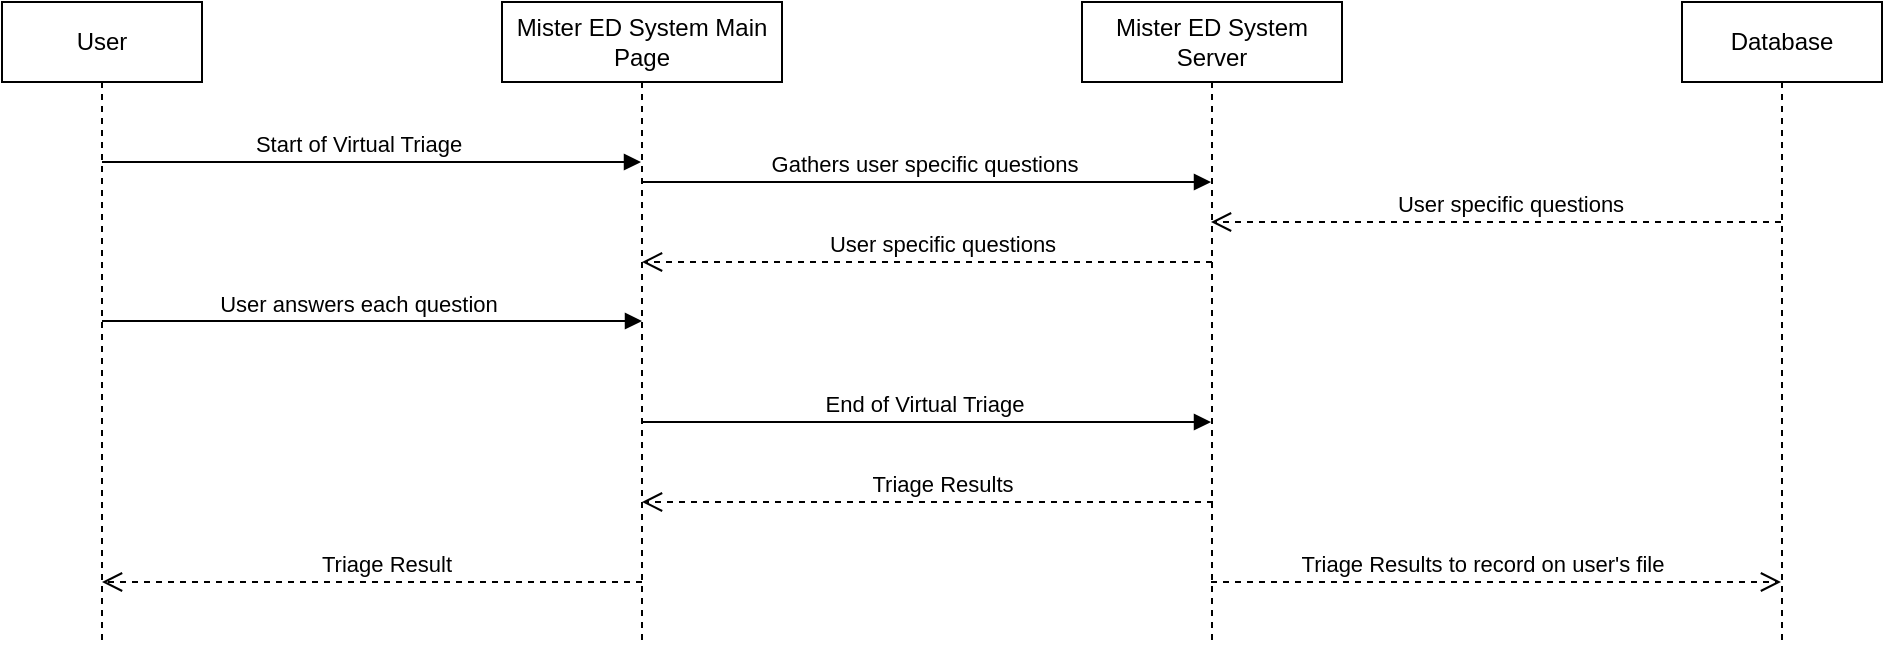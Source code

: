 <mxfile version="22.0.2" type="github">
  <diagram name="Page-1" id="2YBvvXClWsGukQMizWep">
    <mxGraphModel dx="1290" dy="566" grid="1" gridSize="10" guides="1" tooltips="1" connect="1" arrows="1" fold="1" page="1" pageScale="1" pageWidth="850" pageHeight="1100" math="0" shadow="0">
      <root>
        <mxCell id="0" />
        <mxCell id="1" parent="0" />
        <mxCell id="aM9ryv3xv72pqoxQDRHE-10" value="Triage Results to record on user&#39;s file" style="html=1;verticalAlign=bottom;endArrow=open;dashed=1;endSize=8;edgeStyle=elbowEdgeStyle;elbow=vertical;curved=0;rounded=0;" parent="1" edge="1">
          <mxGeometry x="-0.048" relative="1" as="geometry">
            <mxPoint x="1129.5" y="720" as="targetPoint" />
            <Array as="points">
              <mxPoint x="1000" y="720" />
              <mxPoint x="623.5" y="680" />
            </Array>
            <mxPoint as="offset" />
            <mxPoint x="844.5" y="720" as="sourcePoint" />
          </mxGeometry>
        </mxCell>
        <mxCell id="Fqp0eiGmuYtmVZ3RJ4ig-9" value="Start of Virtual Triage" style="html=1;verticalAlign=bottom;endArrow=block;edgeStyle=elbowEdgeStyle;elbow=vertical;curved=0;rounded=0;" parent="1" source="e6sOTlOrPYM_l85QJ9jS-5" target="DsRtqfWDJ8J8XdPlfuQk-1" edge="1">
          <mxGeometry x="-0.053" relative="1" as="geometry">
            <mxPoint x="300" y="510" as="sourcePoint" />
            <Array as="points">
              <mxPoint x="390.5" y="510" />
            </Array>
            <mxPoint x="552" y="510" as="targetPoint" />
            <mxPoint as="offset" />
          </mxGeometry>
        </mxCell>
        <mxCell id="e6sOTlOrPYM_l85QJ9jS-4" value="Mister ED System Server" style="shape=umlLifeline;perimeter=lifelinePerimeter;whiteSpace=wrap;html=1;container=0;dropTarget=0;collapsible=0;recursiveResize=0;outlineConnect=0;portConstraint=eastwest;newEdgeStyle={&quot;edgeStyle&quot;:&quot;elbowEdgeStyle&quot;,&quot;elbow&quot;:&quot;vertical&quot;,&quot;curved&quot;:0,&quot;rounded&quot;:0};" parent="1" vertex="1">
          <mxGeometry x="780" y="430" width="130" height="320" as="geometry" />
        </mxCell>
        <mxCell id="e6sOTlOrPYM_l85QJ9jS-5" value="User" style="shape=umlLifeline;perimeter=lifelinePerimeter;whiteSpace=wrap;html=1;container=0;dropTarget=0;collapsible=0;recursiveResize=0;outlineConnect=0;portConstraint=eastwest;newEdgeStyle={&quot;edgeStyle&quot;:&quot;elbowEdgeStyle&quot;,&quot;elbow&quot;:&quot;vertical&quot;,&quot;curved&quot;:0,&quot;rounded&quot;:0};" parent="1" vertex="1">
          <mxGeometry x="240" y="430" width="100" height="320" as="geometry" />
        </mxCell>
        <mxCell id="e6sOTlOrPYM_l85QJ9jS-6" value="Database" style="shape=umlLifeline;perimeter=lifelinePerimeter;whiteSpace=wrap;html=1;container=0;dropTarget=0;collapsible=0;recursiveResize=0;outlineConnect=0;portConstraint=eastwest;newEdgeStyle={&quot;edgeStyle&quot;:&quot;elbowEdgeStyle&quot;,&quot;elbow&quot;:&quot;vertical&quot;,&quot;curved&quot;:0,&quot;rounded&quot;:0};" parent="1" vertex="1">
          <mxGeometry x="1080" y="430" width="100" height="320" as="geometry" />
        </mxCell>
        <mxCell id="e6sOTlOrPYM_l85QJ9jS-10" value="Gathers user specific questions" style="html=1;verticalAlign=bottom;endArrow=block;edgeStyle=elbowEdgeStyle;elbow=vertical;curved=0;rounded=0;" parent="1" edge="1">
          <mxGeometry x="0.188" relative="1" as="geometry">
            <mxPoint x="631.5" y="520" as="sourcePoint" />
            <Array as="points">
              <mxPoint x="560" y="520" />
            </Array>
            <mxPoint x="844.5" y="520" as="targetPoint" />
            <mxPoint x="1" as="offset" />
          </mxGeometry>
        </mxCell>
        <mxCell id="e6sOTlOrPYM_l85QJ9jS-11" value="Triage Results" style="html=1;verticalAlign=bottom;endArrow=open;dashed=1;endSize=8;edgeStyle=elbowEdgeStyle;elbow=vertical;curved=0;rounded=0;" parent="1" edge="1">
          <mxGeometry x="-0.048" relative="1" as="geometry">
            <mxPoint x="560" y="680" as="targetPoint" />
            <Array as="points">
              <mxPoint x="740.5" y="680" />
            </Array>
            <mxPoint as="offset" />
            <mxPoint x="845.5" y="680" as="sourcePoint" />
          </mxGeometry>
        </mxCell>
        <mxCell id="DsRtqfWDJ8J8XdPlfuQk-1" value="Mister ED System Main Page" style="shape=umlLifeline;perimeter=lifelinePerimeter;whiteSpace=wrap;html=1;container=0;dropTarget=0;collapsible=0;recursiveResize=0;outlineConnect=0;portConstraint=eastwest;newEdgeStyle={&quot;edgeStyle&quot;:&quot;elbowEdgeStyle&quot;,&quot;elbow&quot;:&quot;vertical&quot;,&quot;curved&quot;:0,&quot;rounded&quot;:0};" parent="1" vertex="1">
          <mxGeometry x="490" y="430" width="140" height="320" as="geometry" />
        </mxCell>
        <mxCell id="997l_LpZVslPzTPIESlQ-2" value="Triage Result" style="html=1;verticalAlign=bottom;endArrow=open;dashed=1;endSize=8;edgeStyle=elbowEdgeStyle;elbow=vertical;curved=0;rounded=0;" edge="1" parent="1">
          <mxGeometry x="-0.048" relative="1" as="geometry">
            <mxPoint x="290" y="720" as="targetPoint" />
            <Array as="points">
              <mxPoint x="470.5" y="720" />
            </Array>
            <mxPoint as="offset" />
            <mxPoint x="560" y="720" as="sourcePoint" />
          </mxGeometry>
        </mxCell>
        <mxCell id="997l_LpZVslPzTPIESlQ-3" value="User specific questions" style="html=1;verticalAlign=bottom;endArrow=open;dashed=1;endSize=8;edgeStyle=elbowEdgeStyle;elbow=vertical;curved=0;rounded=0;" edge="1" parent="1">
          <mxGeometry x="-0.048" relative="1" as="geometry">
            <mxPoint x="844.5" y="540" as="targetPoint" />
            <Array as="points">
              <mxPoint x="1020.5" y="540" />
            </Array>
            <mxPoint as="offset" />
            <mxPoint x="1129.5" y="540" as="sourcePoint" />
          </mxGeometry>
        </mxCell>
        <mxCell id="997l_LpZVslPzTPIESlQ-4" value="End of Virtual Triage" style="html=1;verticalAlign=bottom;endArrow=block;edgeStyle=elbowEdgeStyle;elbow=vertical;curved=0;rounded=0;" edge="1" parent="1">
          <mxGeometry x="0.188" relative="1" as="geometry">
            <mxPoint x="631.5" y="640" as="sourcePoint" />
            <Array as="points">
              <mxPoint x="560" y="640" />
            </Array>
            <mxPoint x="844.5" y="640" as="targetPoint" />
            <mxPoint x="1" as="offset" />
          </mxGeometry>
        </mxCell>
        <mxCell id="997l_LpZVslPzTPIESlQ-6" value="User specific questions" style="html=1;verticalAlign=bottom;endArrow=open;dashed=1;endSize=8;edgeStyle=elbowEdgeStyle;elbow=vertical;curved=0;rounded=0;" edge="1" parent="1">
          <mxGeometry x="-0.048" relative="1" as="geometry">
            <mxPoint x="560" y="560" as="targetPoint" />
            <Array as="points">
              <mxPoint x="736" y="560" />
            </Array>
            <mxPoint as="offset" />
            <mxPoint x="845" y="560" as="sourcePoint" />
          </mxGeometry>
        </mxCell>
        <mxCell id="997l_LpZVslPzTPIESlQ-8" value="User answers each question" style="html=1;verticalAlign=bottom;endArrow=block;edgeStyle=elbowEdgeStyle;elbow=vertical;curved=0;rounded=0;" edge="1" parent="1">
          <mxGeometry x="-0.053" relative="1" as="geometry">
            <mxPoint x="290" y="589.5" as="sourcePoint" />
            <Array as="points">
              <mxPoint x="390.5" y="589.5" />
            </Array>
            <mxPoint x="560" y="589.5" as="targetPoint" />
            <mxPoint as="offset" />
          </mxGeometry>
        </mxCell>
      </root>
    </mxGraphModel>
  </diagram>
</mxfile>
